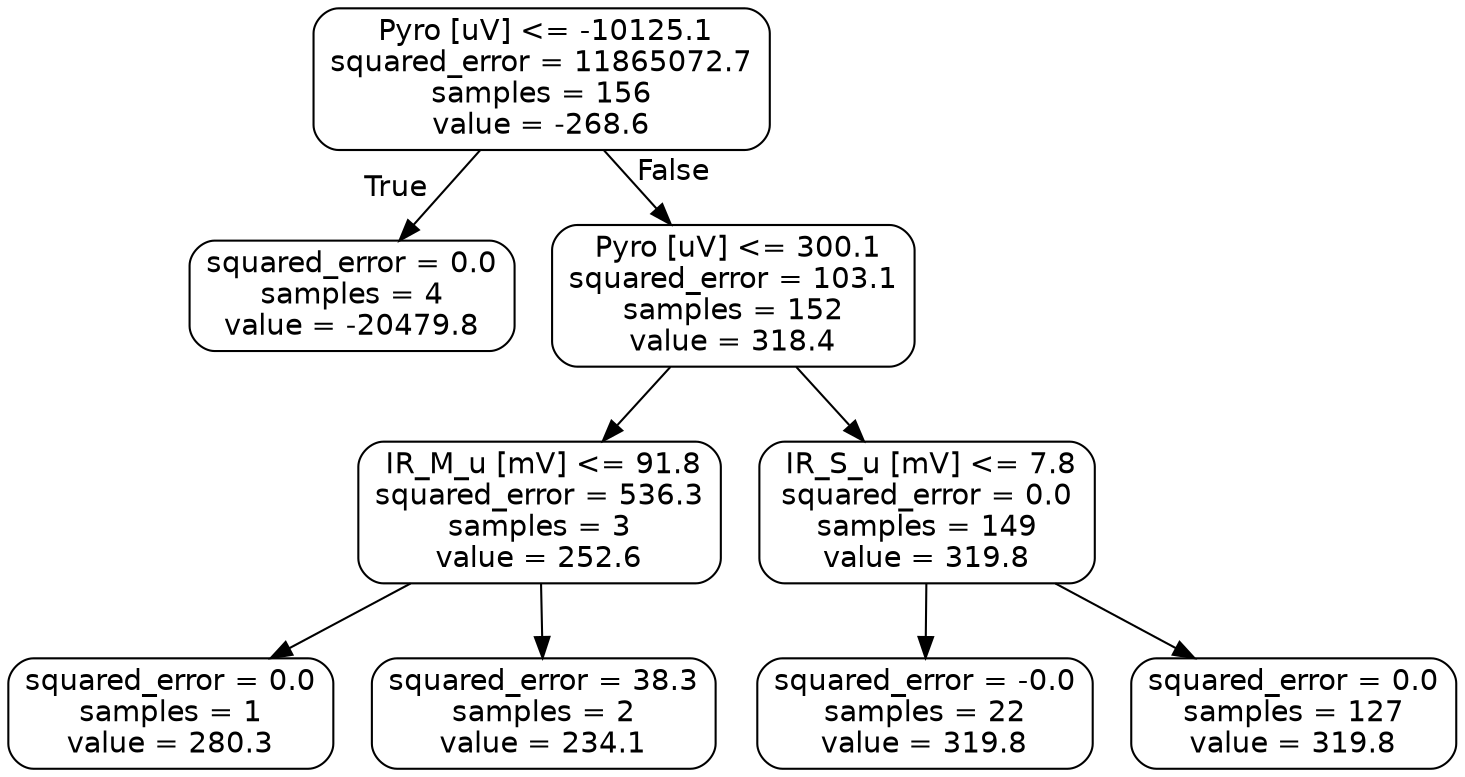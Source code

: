 digraph Tree {
node [shape=box, style="rounded", color="black", fontname="helvetica"] ;
edge [fontname="helvetica"] ;
0 [label=" Pyro [uV] <= -10125.1\nsquared_error = 11865072.7\nsamples = 156\nvalue = -268.6"] ;
1 [label="squared_error = 0.0\nsamples = 4\nvalue = -20479.8"] ;
0 -> 1 [labeldistance=2.5, labelangle=45, headlabel="True"] ;
2 [label=" Pyro [uV] <= 300.1\nsquared_error = 103.1\nsamples = 152\nvalue = 318.4"] ;
0 -> 2 [labeldistance=2.5, labelangle=-45, headlabel="False"] ;
3 [label=" IR_M_u [mV] <= 91.8\nsquared_error = 536.3\nsamples = 3\nvalue = 252.6"] ;
2 -> 3 ;
4 [label="squared_error = 0.0\nsamples = 1\nvalue = 280.3"] ;
3 -> 4 ;
5 [label="squared_error = 38.3\nsamples = 2\nvalue = 234.1"] ;
3 -> 5 ;
6 [label=" IR_S_u [mV] <= 7.8\nsquared_error = 0.0\nsamples = 149\nvalue = 319.8"] ;
2 -> 6 ;
7 [label="squared_error = -0.0\nsamples = 22\nvalue = 319.8"] ;
6 -> 7 ;
8 [label="squared_error = 0.0\nsamples = 127\nvalue = 319.8"] ;
6 -> 8 ;
}